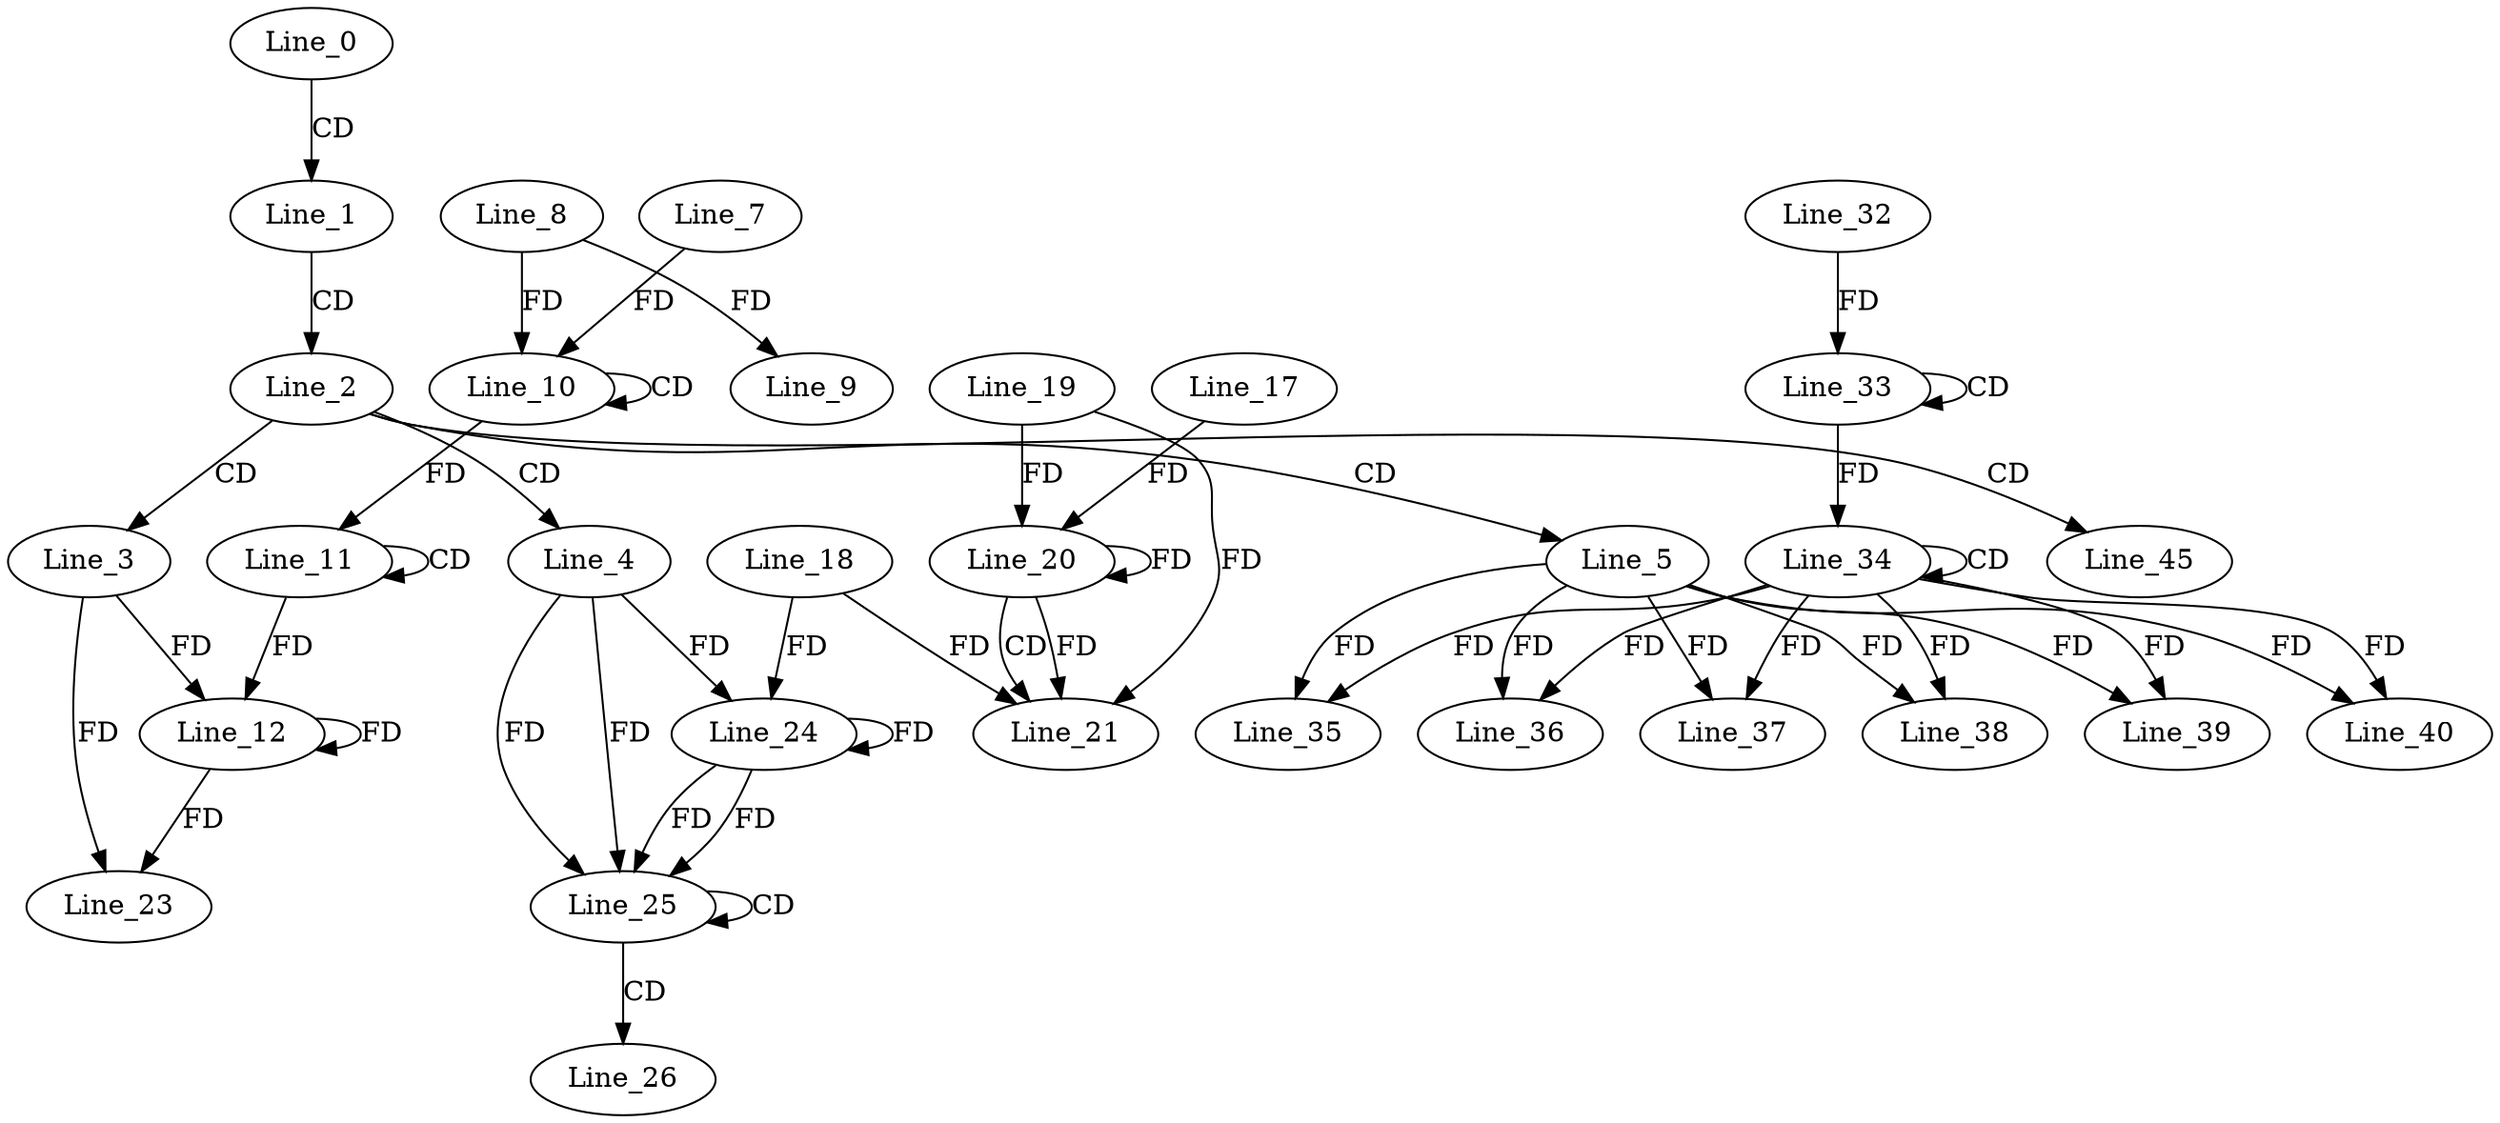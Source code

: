 digraph G {
  Line_0;
  Line_1;
  Line_2;
  Line_3;
  Line_4;
  Line_5;
  Line_8;
  Line_9;
  Line_10;
  Line_10;
  Line_7;
  Line_11;
  Line_11;
  Line_12;
  Line_12;
  Line_20;
  Line_19;
  Line_20;
  Line_17;
  Line_20;
  Line_21;
  Line_18;
  Line_23;
  Line_24;
  Line_24;
  Line_25;
  Line_25;
  Line_26;
  Line_33;
  Line_33;
  Line_32;
  Line_34;
  Line_34;
  Line_35;
  Line_35;
  Line_36;
  Line_36;
  Line_37;
  Line_37;
  Line_38;
  Line_38;
  Line_39;
  Line_39;
  Line_40;
  Line_40;
  Line_45;
  Line_0 -> Line_1 [ label="CD" ];
  Line_1 -> Line_2 [ label="CD" ];
  Line_2 -> Line_3 [ label="CD" ];
  Line_2 -> Line_4 [ label="CD" ];
  Line_2 -> Line_5 [ label="CD" ];
  Line_8 -> Line_9 [ label="FD" ];
  Line_10 -> Line_10 [ label="CD" ];
  Line_7 -> Line_10 [ label="FD" ];
  Line_8 -> Line_10 [ label="FD" ];
  Line_11 -> Line_11 [ label="CD" ];
  Line_10 -> Line_11 [ label="FD" ];
  Line_3 -> Line_12 [ label="FD" ];
  Line_12 -> Line_12 [ label="FD" ];
  Line_11 -> Line_12 [ label="FD" ];
  Line_20 -> Line_20 [ label="FD" ];
  Line_19 -> Line_20 [ label="FD" ];
  Line_17 -> Line_20 [ label="FD" ];
  Line_20 -> Line_21 [ label="CD" ];
  Line_18 -> Line_21 [ label="FD" ];
  Line_20 -> Line_21 [ label="FD" ];
  Line_19 -> Line_21 [ label="FD" ];
  Line_3 -> Line_23 [ label="FD" ];
  Line_12 -> Line_23 [ label="FD" ];
  Line_4 -> Line_24 [ label="FD" ];
  Line_24 -> Line_24 [ label="FD" ];
  Line_18 -> Line_24 [ label="FD" ];
  Line_4 -> Line_25 [ label="FD" ];
  Line_24 -> Line_25 [ label="FD" ];
  Line_25 -> Line_25 [ label="CD" ];
  Line_4 -> Line_25 [ label="FD" ];
  Line_24 -> Line_25 [ label="FD" ];
  Line_25 -> Line_26 [ label="CD" ];
  Line_33 -> Line_33 [ label="CD" ];
  Line_32 -> Line_33 [ label="FD" ];
  Line_34 -> Line_34 [ label="CD" ];
  Line_33 -> Line_34 [ label="FD" ];
  Line_5 -> Line_35 [ label="FD" ];
  Line_34 -> Line_35 [ label="FD" ];
  Line_5 -> Line_36 [ label="FD" ];
  Line_34 -> Line_36 [ label="FD" ];
  Line_5 -> Line_37 [ label="FD" ];
  Line_34 -> Line_37 [ label="FD" ];
  Line_5 -> Line_38 [ label="FD" ];
  Line_34 -> Line_38 [ label="FD" ];
  Line_5 -> Line_39 [ label="FD" ];
  Line_34 -> Line_39 [ label="FD" ];
  Line_5 -> Line_40 [ label="FD" ];
  Line_34 -> Line_40 [ label="FD" ];
  Line_2 -> Line_45 [ label="CD" ];
}
